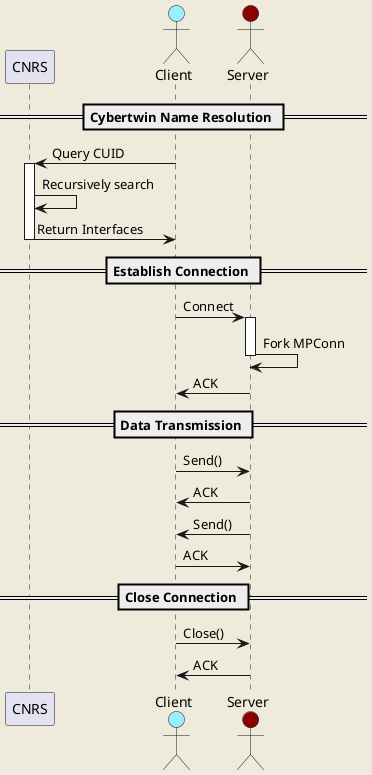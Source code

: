 @startuml
skinparam BackgroundColor #EEEBDC
skinparam Handwritten false

participant "CNRS" as CNRS
actor "Client" as C #99eeff
actor "Server" as S #DarkRed
== Cybertwin Name Resolution ==
C -> CNRS : Query CUID
activate CNRS
CNRS -> CNRS : Recursively search
CNRS -> C : Return Interfaces
deactivate CNRS

== Establish Connection ==
C -> S : Connect
activate S
S -> S : Fork MPConn
deactivate S
S -> C : ACK

== Data Transmission ==
C -> S : Send()
S -> C : ACK
S -> C : Send()
C -> S : ACK

== Close Connection ==

C -> S : Close()
S -> C : ACK

@enduml

